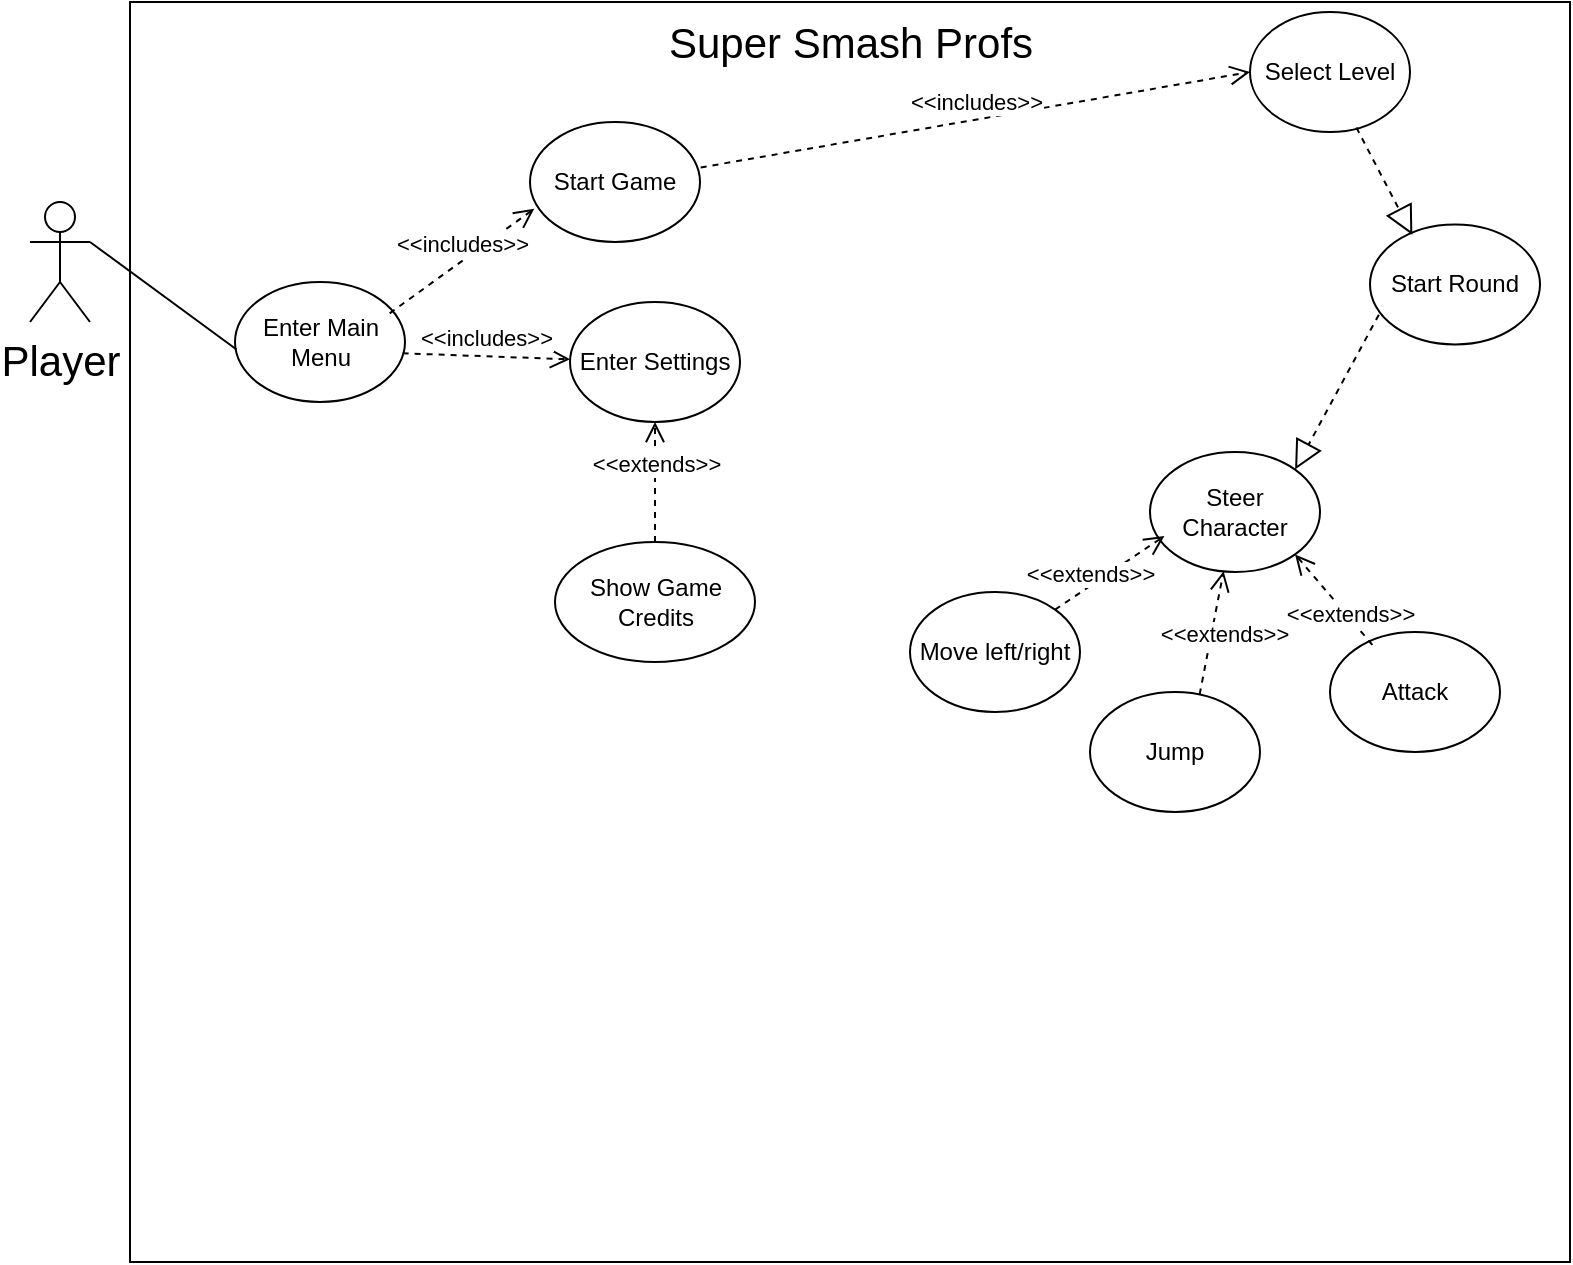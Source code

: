 <mxfile version="17.4.0" type="device"><diagram id="a_QD9QrswnUsqzL_tcfq" name="Page-1"><mxGraphModel dx="745" dy="450" grid="1" gridSize="10" guides="1" tooltips="1" connect="1" arrows="1" fold="1" page="1" pageScale="1" pageWidth="850" pageHeight="1100" math="0" shadow="0"><root><mxCell id="0"/><mxCell id="1" parent="0"/><mxCell id="e-XwuVGJ0xhVBKLdFeZ6-2" value="" style="rounded=0;whiteSpace=wrap;html=1;" parent="1" vertex="1"><mxGeometry x="80" y="40" width="720" height="630" as="geometry"/></mxCell><mxCell id="e-XwuVGJ0xhVBKLdFeZ6-3" value="Super Smash Profs" style="text;html=1;resizable=0;autosize=1;align=center;verticalAlign=middle;points=[];fillColor=none;strokeColor=none;rounded=0;fontSize=21;" parent="1" vertex="1"><mxGeometry x="340" y="45" width="200" height="30" as="geometry"/></mxCell><mxCell id="e-XwuVGJ0xhVBKLdFeZ6-4" value="&lt;div&gt;Player&lt;/div&gt;" style="shape=umlActor;verticalLabelPosition=bottom;verticalAlign=top;html=1;outlineConnect=0;fontSize=21;" parent="1" vertex="1"><mxGeometry x="30" y="140" width="30" height="60" as="geometry"/></mxCell><mxCell id="e-XwuVGJ0xhVBKLdFeZ6-6" value="Enter Main Menu" style="ellipse;whiteSpace=wrap;html=1;" parent="1" vertex="1"><mxGeometry x="132.5" y="180" width="85" height="60" as="geometry"/></mxCell><mxCell id="e-XwuVGJ0xhVBKLdFeZ6-7" value="Show Game Credits" style="ellipse;whiteSpace=wrap;html=1;" parent="1" vertex="1"><mxGeometry x="292.5" y="310" width="100" height="60" as="geometry"/></mxCell><mxCell id="e-XwuVGJ0xhVBKLdFeZ6-14" value="" style="endArrow=none;html=1;rounded=0;fontSize=21;exitX=1;exitY=0.333;exitDx=0;exitDy=0;exitPerimeter=0;entryX=0.009;entryY=0.563;entryDx=0;entryDy=0;entryPerimeter=0;" parent="1" source="e-XwuVGJ0xhVBKLdFeZ6-4" target="e-XwuVGJ0xhVBKLdFeZ6-6" edge="1"><mxGeometry width="50" height="50" relative="1" as="geometry"><mxPoint x="280" y="220" as="sourcePoint"/><mxPoint x="330" y="170" as="targetPoint"/></mxGeometry></mxCell><mxCell id="e-XwuVGJ0xhVBKLdFeZ6-16" value="&lt;div&gt;Enter Settings&lt;/div&gt;" style="ellipse;whiteSpace=wrap;html=1;" parent="1" vertex="1"><mxGeometry x="300" y="190" width="85" height="60" as="geometry"/></mxCell><mxCell id="e-XwuVGJ0xhVBKLdFeZ6-17" value="Start Game" style="ellipse;whiteSpace=wrap;html=1;" parent="1" vertex="1"><mxGeometry x="280" y="100" width="85" height="60" as="geometry"/></mxCell><mxCell id="M2T0ZLtihmf0GgPCEDOf-1" value="Select Level" style="ellipse;whiteSpace=wrap;html=1;" vertex="1" parent="1"><mxGeometry x="640" y="45" width="80" height="60" as="geometry"/></mxCell><mxCell id="M2T0ZLtihmf0GgPCEDOf-5" value="&amp;lt;&amp;lt;includes&amp;gt;&amp;gt;" style="html=1;verticalAlign=bottom;endArrow=open;dashed=1;endSize=8;rounded=0;exitX=0.986;exitY=0.594;exitDx=0;exitDy=0;exitPerimeter=0;" edge="1" parent="1" source="e-XwuVGJ0xhVBKLdFeZ6-6" target="e-XwuVGJ0xhVBKLdFeZ6-16"><mxGeometry relative="1" as="geometry"><mxPoint x="300" y="209.82" as="sourcePoint"/><mxPoint x="220" y="209.82" as="targetPoint"/></mxGeometry></mxCell><mxCell id="M2T0ZLtihmf0GgPCEDOf-6" value="&amp;lt;&amp;lt;includes&amp;gt;&amp;gt;" style="html=1;verticalAlign=bottom;endArrow=open;dashed=1;endSize=8;rounded=0;exitX=0.91;exitY=0.261;exitDx=0;exitDy=0;exitPerimeter=0;entryX=0.025;entryY=0.723;entryDx=0;entryDy=0;entryPerimeter=0;" edge="1" parent="1" source="e-XwuVGJ0xhVBKLdFeZ6-6" target="e-XwuVGJ0xhVBKLdFeZ6-17"><mxGeometry relative="1" as="geometry"><mxPoint x="294.415" y="154.83" as="sourcePoint"/><mxPoint x="210.0" y="149.997" as="targetPoint"/></mxGeometry></mxCell><mxCell id="M2T0ZLtihmf0GgPCEDOf-7" value="&amp;lt;&amp;lt;includes&amp;gt;&amp;gt;" style="html=1;verticalAlign=bottom;endArrow=open;dashed=1;endSize=8;rounded=0;entryX=0;entryY=0.5;entryDx=0;entryDy=0;exitX=1.004;exitY=0.379;exitDx=0;exitDy=0;exitPerimeter=0;" edge="1" parent="1" source="e-XwuVGJ0xhVBKLdFeZ6-17" target="M2T0ZLtihmf0GgPCEDOf-1"><mxGeometry relative="1" as="geometry"><mxPoint x="425.175" y="40.0" as="sourcePoint"/><mxPoint x="361.995" y="110.52" as="targetPoint"/></mxGeometry></mxCell><mxCell id="M2T0ZLtihmf0GgPCEDOf-8" value="&amp;lt;&amp;lt;extends&amp;gt;&amp;gt;" style="html=1;verticalAlign=bottom;endArrow=open;dashed=1;endSize=8;rounded=0;exitX=0.5;exitY=0;exitDx=0;exitDy=0;" edge="1" parent="1" source="e-XwuVGJ0xhVBKLdFeZ6-7" target="e-XwuVGJ0xhVBKLdFeZ6-16"><mxGeometry relative="1" as="geometry"><mxPoint x="226.31" y="225.64" as="sourcePoint"/><mxPoint x="310.04" y="228.705" as="targetPoint"/></mxGeometry></mxCell><mxCell id="M2T0ZLtihmf0GgPCEDOf-9" value="&lt;div&gt;Start Round&lt;br&gt;&lt;/div&gt;" style="ellipse;whiteSpace=wrap;html=1;" vertex="1" parent="1"><mxGeometry x="700" y="151.2" width="85" height="60" as="geometry"/></mxCell><mxCell id="M2T0ZLtihmf0GgPCEDOf-11" value="Steer Character" style="ellipse;whiteSpace=wrap;html=1;" vertex="1" parent="1"><mxGeometry x="590" y="265" width="85" height="60" as="geometry"/></mxCell><mxCell id="M2T0ZLtihmf0GgPCEDOf-13" value="Move left/right" style="ellipse;whiteSpace=wrap;html=1;" vertex="1" parent="1"><mxGeometry x="470" y="335" width="85" height="60" as="geometry"/></mxCell><mxCell id="M2T0ZLtihmf0GgPCEDOf-14" value="Jump" style="ellipse;whiteSpace=wrap;html=1;" vertex="1" parent="1"><mxGeometry x="560" y="385" width="85" height="60" as="geometry"/></mxCell><mxCell id="M2T0ZLtihmf0GgPCEDOf-15" value="Attack" style="ellipse;whiteSpace=wrap;html=1;" vertex="1" parent="1"><mxGeometry x="680" y="355" width="85" height="60" as="geometry"/></mxCell><mxCell id="M2T0ZLtihmf0GgPCEDOf-16" value="&amp;lt;&amp;lt;extends&amp;gt;&amp;gt;" style="html=1;verticalAlign=bottom;endArrow=open;dashed=1;endSize=8;rounded=0;exitX=1;exitY=0;exitDx=0;exitDy=0;entryX=0.085;entryY=0.7;entryDx=0;entryDy=0;entryPerimeter=0;" edge="1" parent="1" source="M2T0ZLtihmf0GgPCEDOf-13" target="M2T0ZLtihmf0GgPCEDOf-11"><mxGeometry x="-0.413" y="-2" relative="1" as="geometry"><mxPoint x="446.27" y="321.99" as="sourcePoint"/><mxPoint x="530.003" y="324.998" as="targetPoint"/><mxPoint as="offset"/></mxGeometry></mxCell><mxCell id="M2T0ZLtihmf0GgPCEDOf-17" value="&amp;lt;&amp;lt;extends&amp;gt;&amp;gt;" style="html=1;verticalAlign=bottom;endArrow=open;dashed=1;endSize=8;rounded=0;exitX=0.645;exitY=0.02;exitDx=0;exitDy=0;entryX=0.433;entryY=0.993;entryDx=0;entryDy=0;entryPerimeter=0;exitPerimeter=0;" edge="1" parent="1" source="M2T0ZLtihmf0GgPCEDOf-14" target="M2T0ZLtihmf0GgPCEDOf-11"><mxGeometry x="-0.264" y="-8" relative="1" as="geometry"><mxPoint x="632.1" y="385" as="sourcePoint"/><mxPoint x="632.1" y="325" as="targetPoint"/><mxPoint as="offset"/></mxGeometry></mxCell><mxCell id="M2T0ZLtihmf0GgPCEDOf-18" value="&amp;lt;&amp;lt;extends&amp;gt;&amp;gt;" style="html=1;verticalAlign=bottom;endArrow=open;dashed=1;endSize=8;rounded=0;exitX=0.249;exitY=0.107;exitDx=0;exitDy=0;entryX=1;entryY=1;entryDx=0;entryDy=0;exitPerimeter=0;" edge="1" parent="1" source="M2T0ZLtihmf0GgPCEDOf-15" target="M2T0ZLtihmf0GgPCEDOf-11"><mxGeometry x="-0.592" y="4" relative="1" as="geometry"><mxPoint x="624.825" y="396.2" as="sourcePoint"/><mxPoint x="636.805" y="334.58" as="targetPoint"/><mxPoint as="offset"/></mxGeometry></mxCell><mxCell id="M2T0ZLtihmf0GgPCEDOf-19" value="" style="endArrow=block;dashed=1;endFill=0;endSize=12;html=1;rounded=0;exitX=0.665;exitY=0.963;exitDx=0;exitDy=0;exitPerimeter=0;entryX=0.249;entryY=0.087;entryDx=0;entryDy=0;entryPerimeter=0;" edge="1" parent="1" source="M2T0ZLtihmf0GgPCEDOf-1" target="M2T0ZLtihmf0GgPCEDOf-9"><mxGeometry width="160" relative="1" as="geometry"><mxPoint x="490" y="270" as="sourcePoint"/><mxPoint x="650" y="270" as="targetPoint"/></mxGeometry></mxCell><mxCell id="M2T0ZLtihmf0GgPCEDOf-20" value="" style="endArrow=block;dashed=1;endFill=0;endSize=12;html=1;rounded=0;exitX=0.052;exitY=0.753;exitDx=0;exitDy=0;exitPerimeter=0;entryX=1;entryY=0;entryDx=0;entryDy=0;" edge="1" parent="1" source="M2T0ZLtihmf0GgPCEDOf-9" target="M2T0ZLtihmf0GgPCEDOf-11"><mxGeometry width="160" relative="1" as="geometry"><mxPoint x="703.2" y="112.78" as="sourcePoint"/><mxPoint x="731.165" y="166.42" as="targetPoint"/></mxGeometry></mxCell></root></mxGraphModel></diagram></mxfile>